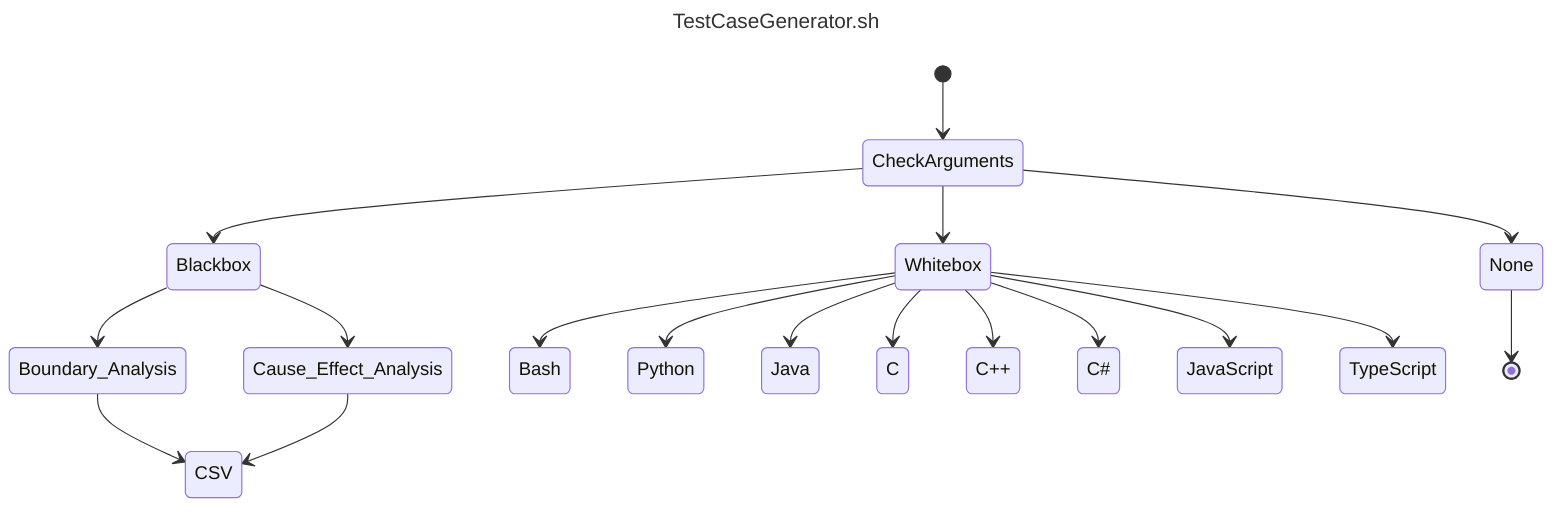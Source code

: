 ---
title: TestCaseGenerator.sh
---
stateDiagram-v2
    [*] --> CheckArguments

    CheckArguments --> Blackbox
    Blackbox --> Boundary_Analysis
    Blackbox --> Cause_Effect_Analysis
    Boundary_Analysis --> CSV
    Cause_Effect_Analysis --> CSV
    
    CheckArguments --> Whitebox
    Whitebox --> Bash
    Whitebox --> Python
    Whitebox --> Java
    Whitebox --> C
    Whitebox --> C++
    Whitebox --> C#
    Whitebox --> JavaScript
    Whitebox --> TypeScript

    CheckArguments --> None
    None --> [*]